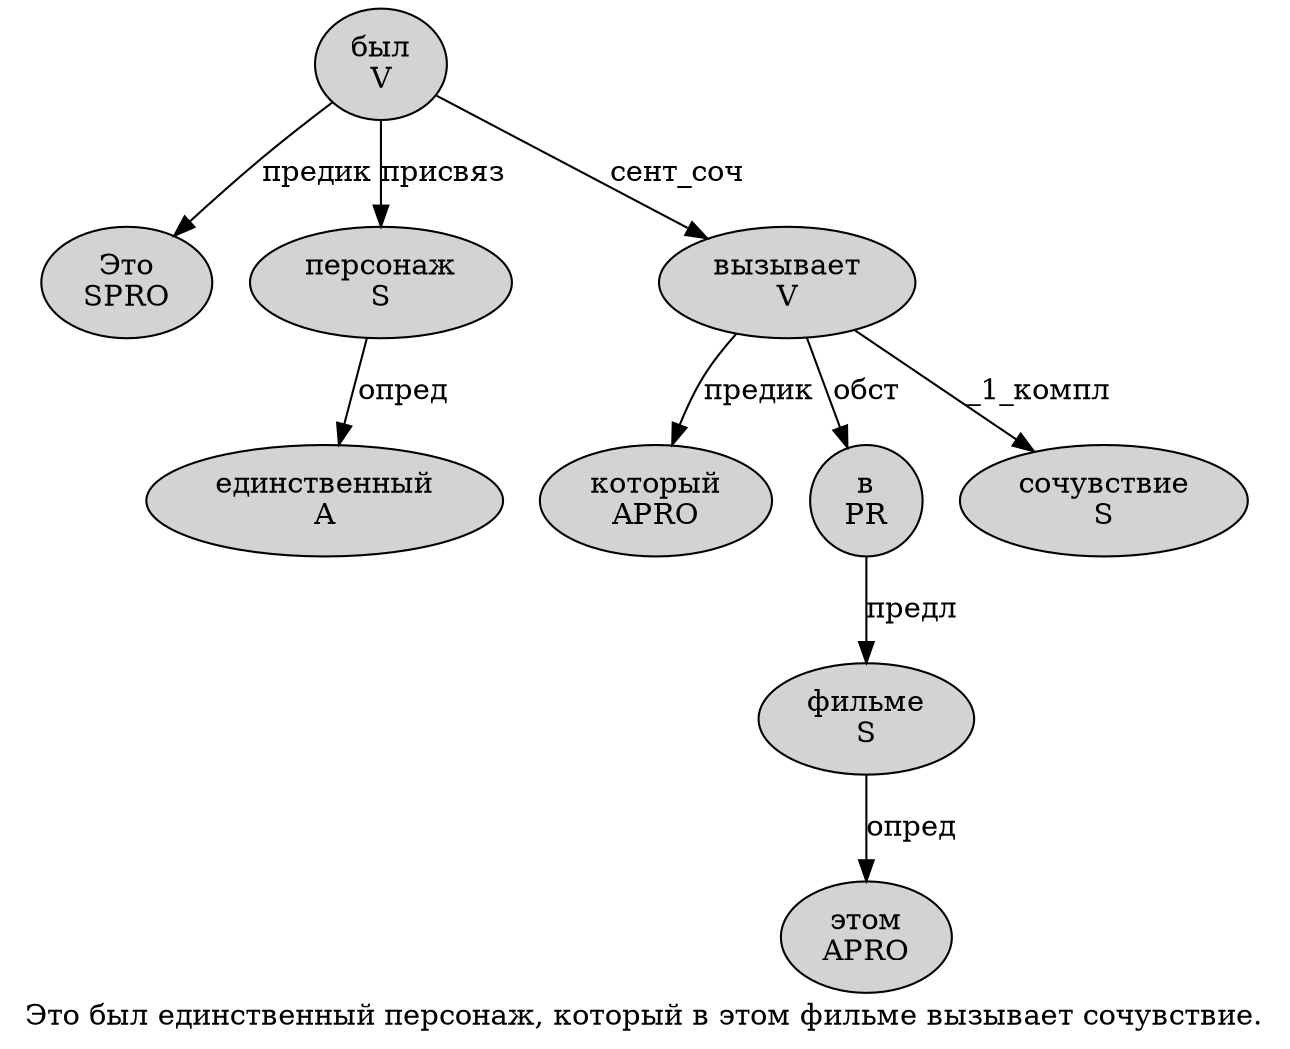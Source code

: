 digraph SENTENCE_2987 {
	graph [label="Это был единственный персонаж, который в этом фильме вызывает сочувствие."]
	node [style=filled]
		0 [label="Это
SPRO" color="" fillcolor=lightgray penwidth=1 shape=ellipse]
		1 [label="был
V" color="" fillcolor=lightgray penwidth=1 shape=ellipse]
		2 [label="единственный
A" color="" fillcolor=lightgray penwidth=1 shape=ellipse]
		3 [label="персонаж
S" color="" fillcolor=lightgray penwidth=1 shape=ellipse]
		5 [label="который
APRO" color="" fillcolor=lightgray penwidth=1 shape=ellipse]
		6 [label="в
PR" color="" fillcolor=lightgray penwidth=1 shape=ellipse]
		7 [label="этом
APRO" color="" fillcolor=lightgray penwidth=1 shape=ellipse]
		8 [label="фильме
S" color="" fillcolor=lightgray penwidth=1 shape=ellipse]
		9 [label="вызывает
V" color="" fillcolor=lightgray penwidth=1 shape=ellipse]
		10 [label="сочувствие
S" color="" fillcolor=lightgray penwidth=1 shape=ellipse]
			9 -> 5 [label="предик"]
			9 -> 6 [label="обст"]
			9 -> 10 [label="_1_компл"]
			8 -> 7 [label="опред"]
			1 -> 0 [label="предик"]
			1 -> 3 [label="присвяз"]
			1 -> 9 [label="сент_соч"]
			3 -> 2 [label="опред"]
			6 -> 8 [label="предл"]
}